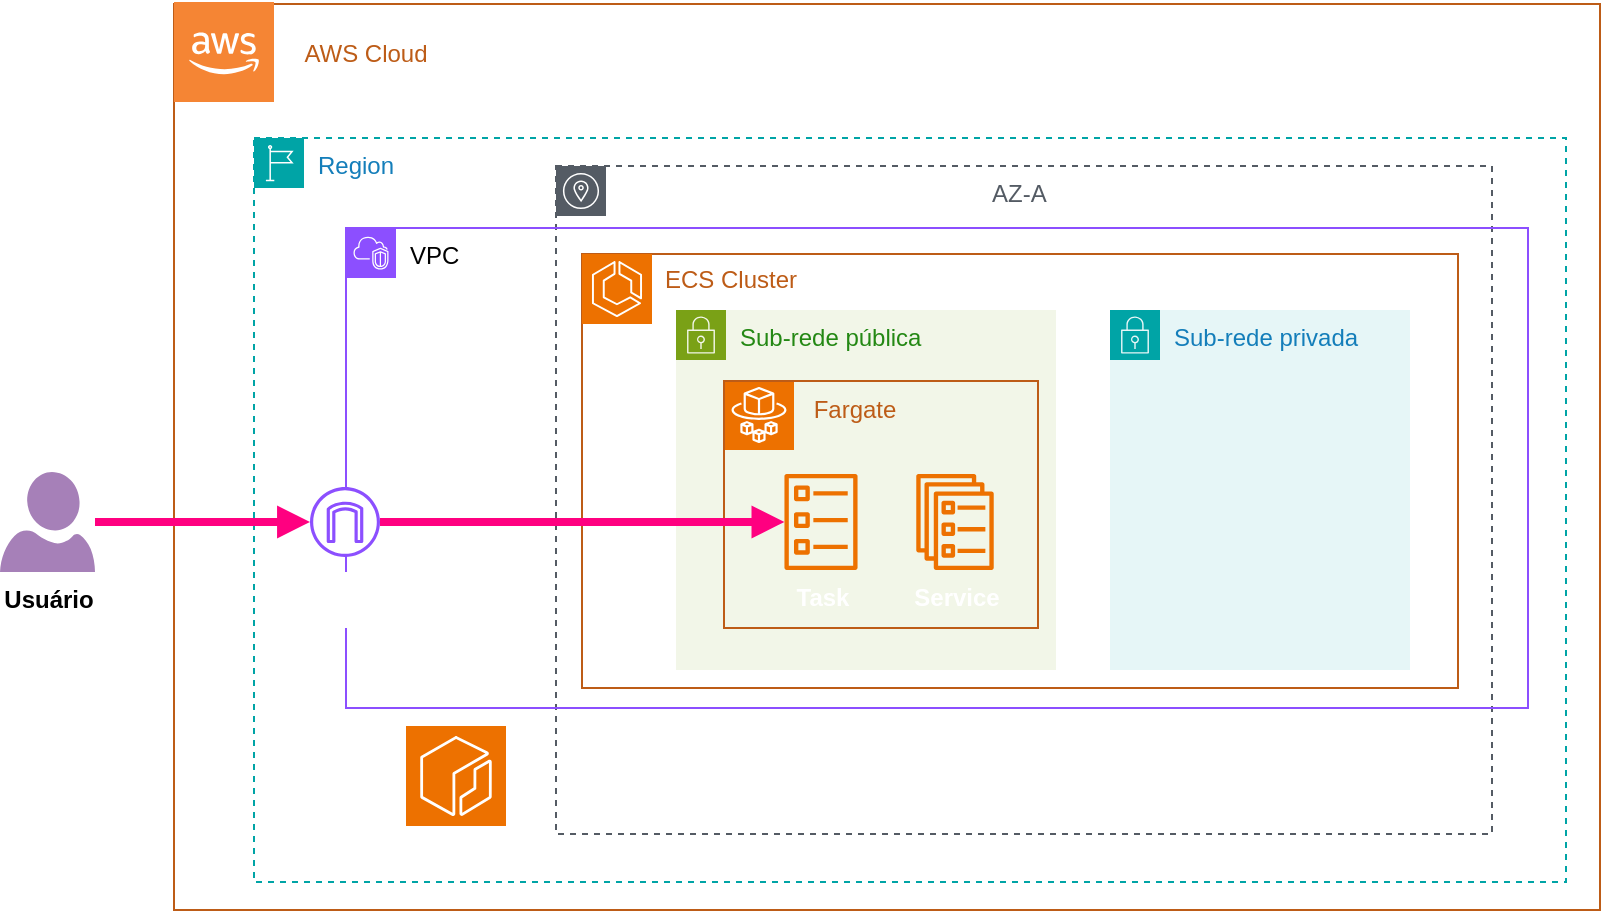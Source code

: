 <mxfile version="26.1.1">
  <diagram name="Página-1" id="wfyRgKYoQnjYxxvyMjMu">
    <mxGraphModel dx="1009" dy="512" grid="0" gridSize="10" guides="1" tooltips="1" connect="1" arrows="1" fold="1" page="1" pageScale="1" pageWidth="2800" pageHeight="2800" math="0" shadow="0">
      <root>
        <mxCell id="0" />
        <mxCell id="1" parent="0" />
        <mxCell id="K47MxZkEz5uFrsWBVycm-2" value="" style="rounded=0;whiteSpace=wrap;html=1;fillColor=none;strokeColor=light-dark(#BD5C17,#BD5C17);movable=1;resizable=1;rotatable=1;deletable=1;editable=1;locked=0;connectable=1;" vertex="1" parent="1">
          <mxGeometry x="400" y="82" width="713" height="453" as="geometry" />
        </mxCell>
        <mxCell id="K47MxZkEz5uFrsWBVycm-17" value="&amp;nbsp; &amp;nbsp; &amp;nbsp; &amp;nbsp; &amp;nbsp; &amp;nbsp; &amp;nbsp; &amp;nbsp; &amp;nbsp; &amp;nbsp; &amp;nbsp; &amp;nbsp; &amp;nbsp; &amp;nbsp; &amp;nbsp; &amp;nbsp; &amp;nbsp; &amp;nbsp; &amp;nbsp; &amp;nbsp; &amp;nbsp; &amp;nbsp; &amp;nbsp; &amp;nbsp; &amp;nbsp; &amp;nbsp; &amp;nbsp; &amp;nbsp; AZ-A" style="sketch=0;outlineConnect=0;gradientColor=none;html=1;whiteSpace=wrap;fontSize=12;fontStyle=0;shape=mxgraph.aws4.group;grIcon=mxgraph.aws4.group_availability_zone;strokeColor=#545B64;fillColor=none;verticalAlign=top;align=left;spacingLeft=30;fontColor=#545B64;dashed=1;movable=1;resizable=1;rotatable=1;deletable=1;editable=1;locked=0;connectable=1;" vertex="1" parent="1">
          <mxGeometry x="591" y="163" width="468" height="334" as="geometry" />
        </mxCell>
        <mxCell id="K47MxZkEz5uFrsWBVycm-23" value="" style="rounded=0;whiteSpace=wrap;html=1;strokeColor=light-dark(#BD5C17,#BD5C17);fillColor=none;" vertex="1" parent="1">
          <mxGeometry x="604" y="207" width="438" height="217" as="geometry" />
        </mxCell>
        <mxCell id="K47MxZkEz5uFrsWBVycm-1" value="" style="outlineConnect=0;dashed=0;verticalLabelPosition=bottom;verticalAlign=top;align=center;html=1;shape=mxgraph.aws3.cloud_2;fillColor=#F58534;gradientColor=none;movable=0;resizable=0;rotatable=0;deletable=0;editable=0;locked=1;connectable=0;" vertex="1" parent="1">
          <mxGeometry x="400" y="81" width="50" height="50" as="geometry" />
        </mxCell>
        <mxCell id="K47MxZkEz5uFrsWBVycm-3" value="Region" style="points=[[0,0],[0.25,0],[0.5,0],[0.75,0],[1,0],[1,0.25],[1,0.5],[1,0.75],[1,1],[0.75,1],[0.5,1],[0.25,1],[0,1],[0,0.75],[0,0.5],[0,0.25]];outlineConnect=0;gradientColor=none;html=1;whiteSpace=wrap;fontSize=12;fontStyle=0;container=0;pointerEvents=0;collapsible=0;recursiveResize=0;shape=mxgraph.aws4.group;grIcon=mxgraph.aws4.group_region;strokeColor=#00A4A6;fillColor=none;verticalAlign=top;align=left;spacingLeft=30;fontColor=#147EBA;dashed=1;movable=1;resizable=1;rotatable=1;deletable=1;editable=1;locked=0;connectable=1;" vertex="1" parent="1">
          <mxGeometry x="440" y="149" width="656" height="372" as="geometry" />
        </mxCell>
        <mxCell id="K47MxZkEz5uFrsWBVycm-4" value="&lt;font style=&quot;color: light-dark(rgb(189, 92, 23), rgb(189, 92, 23));&quot;&gt;AWS Cloud&lt;/font&gt;" style="text;html=1;align=center;verticalAlign=middle;whiteSpace=wrap;rounded=0;movable=1;resizable=1;rotatable=1;deletable=1;editable=1;locked=0;connectable=1;" vertex="1" parent="1">
          <mxGeometry x="454" y="92" width="84" height="30" as="geometry" />
        </mxCell>
        <mxCell id="K47MxZkEz5uFrsWBVycm-16" style="edgeStyle=orthogonalEdgeStyle;rounded=0;orthogonalLoop=1;jettySize=auto;html=1;strokeColor=light-dark(#FF0080,#FF0080);strokeWidth=4;endArrow=block;endFill=1;movable=1;resizable=1;rotatable=1;deletable=1;editable=1;locked=0;connectable=1;" edge="1" parent="1" source="K47MxZkEz5uFrsWBVycm-5" target="K47MxZkEz5uFrsWBVycm-15">
          <mxGeometry relative="1" as="geometry" />
        </mxCell>
        <mxCell id="K47MxZkEz5uFrsWBVycm-5" value="&lt;b&gt;Usuário&lt;/b&gt;" style="verticalLabelPosition=bottom;html=1;verticalAlign=top;align=center;strokeColor=none;fillColor=light-dark(#A680B8,#A680B8);shape=mxgraph.azure.user;movable=1;resizable=1;rotatable=1;deletable=1;editable=1;locked=0;connectable=1;" vertex="1" parent="1">
          <mxGeometry x="313" y="316" width="47.5" height="50" as="geometry" />
        </mxCell>
        <mxCell id="K47MxZkEz5uFrsWBVycm-7" value="" style="sketch=0;points=[[0,0,0],[0.25,0,0],[0.5,0,0],[0.75,0,0],[1,0,0],[0,1,0],[0.25,1,0],[0.5,1,0],[0.75,1,0],[1,1,0],[0,0.25,0],[0,0.5,0],[0,0.75,0],[1,0.25,0],[1,0.5,0],[1,0.75,0]];outlineConnect=0;fontColor=#232F3E;fillColor=#ED7100;strokeColor=#ffffff;dashed=0;verticalLabelPosition=bottom;verticalAlign=top;align=center;html=1;fontSize=12;fontStyle=0;aspect=fixed;shape=mxgraph.aws4.resourceIcon;resIcon=mxgraph.aws4.ecs;movable=1;resizable=1;rotatable=1;deletable=1;editable=1;locked=0;connectable=1;" vertex="1" parent="1">
          <mxGeometry x="604" y="207" width="35" height="35" as="geometry" />
        </mxCell>
        <mxCell id="K47MxZkEz5uFrsWBVycm-24" value="&lt;font style=&quot;color: light-dark(rgb(189, 92, 23), rgb(189, 92, 23));&quot;&gt;ECS Cluster&lt;/font&gt;" style="text;html=1;align=center;verticalAlign=middle;whiteSpace=wrap;rounded=0;" vertex="1" parent="1">
          <mxGeometry x="632" y="205" width="93" height="30" as="geometry" />
        </mxCell>
        <mxCell id="K47MxZkEz5uFrsWBVycm-11" value="&lt;font style=&quot;color: light-dark(rgb(0, 0, 0), rgb(178, 102, 255));&quot;&gt;VPC&lt;/font&gt;" style="points=[[0,0],[0.25,0],[0.5,0],[0.75,0],[1,0],[1,0.25],[1,0.5],[1,0.75],[1,1],[0.75,1],[0.5,1],[0.25,1],[0,1],[0,0.75],[0,0.5],[0,0.25]];outlineConnect=0;gradientColor=none;html=1;whiteSpace=wrap;fontSize=12;fontStyle=0;container=0;pointerEvents=0;collapsible=0;recursiveResize=0;shape=mxgraph.aws4.group;grIcon=mxgraph.aws4.group_vpc2;strokeColor=#8C4FFF;fillColor=none;verticalAlign=top;align=left;spacingLeft=30;fontColor=#AAB7B8;dashed=0;movable=1;resizable=1;rotatable=1;deletable=1;editable=1;locked=0;connectable=1;" vertex="1" parent="1">
          <mxGeometry x="486" y="194" width="591" height="240" as="geometry" />
        </mxCell>
        <mxCell id="K47MxZkEz5uFrsWBVycm-6" value="&lt;b&gt;&lt;font style=&quot;color: light-dark(rgb(255, 255, 255), rgb(255, 255, 255));&quot;&gt;ECR&lt;/font&gt;&lt;/b&gt;" style="sketch=0;points=[[0,0,0],[0.25,0,0],[0.5,0,0],[0.75,0,0],[1,0,0],[0,1,0],[0.25,1,0],[0.5,1,0],[0.75,1,0],[1,1,0],[0,0.25,0],[0,0.5,0],[0,0.75,0],[1,0.25,0],[1,0.5,0],[1,0.75,0]];outlineConnect=0;fontColor=#232F3E;fillColor=#ED7100;strokeColor=#ffffff;dashed=0;verticalLabelPosition=bottom;verticalAlign=top;align=center;html=1;fontSize=12;fontStyle=0;aspect=fixed;shape=mxgraph.aws4.resourceIcon;resIcon=mxgraph.aws4.ecr;movable=1;resizable=1;rotatable=1;deletable=1;editable=1;locked=0;connectable=1;" vertex="1" parent="1">
          <mxGeometry x="516" y="443" width="50" height="50" as="geometry" />
        </mxCell>
        <mxCell id="K47MxZkEz5uFrsWBVycm-14" value="" style="ellipse;whiteSpace=wrap;html=1;aspect=fixed;fillColor=default;strokeColor=none;movable=1;resizable=1;rotatable=1;deletable=1;editable=1;locked=0;connectable=1;" vertex="1" parent="1">
          <mxGeometry x="471" y="323.5" width="34" height="34" as="geometry" />
        </mxCell>
        <mxCell id="K47MxZkEz5uFrsWBVycm-15" value="&lt;b&gt;&lt;font style=&quot;color: light-dark(rgb(255, 255, 255), rgb(255, 255, 255)); background-color: light-dark(#ffffff, var(--ge-dark-color, #121212));&quot;&gt;Internet&lt;br&gt;Gateway&lt;/font&gt;&lt;/b&gt;" style="sketch=0;outlineConnect=0;fontColor=#232F3E;gradientColor=none;fillColor=#8C4FFF;strokeColor=none;dashed=0;verticalLabelPosition=bottom;verticalAlign=top;align=center;html=1;fontSize=12;fontStyle=0;aspect=fixed;pointerEvents=1;shape=mxgraph.aws4.internet_gateway;movable=1;resizable=1;rotatable=1;deletable=1;editable=1;locked=0;connectable=1;" vertex="1" parent="1">
          <mxGeometry x="468" y="323.5" width="35" height="35" as="geometry" />
        </mxCell>
        <mxCell id="K47MxZkEz5uFrsWBVycm-19" value="Sub-rede pública" style="points=[[0,0],[0.25,0],[0.5,0],[0.75,0],[1,0],[1,0.25],[1,0.5],[1,0.75],[1,1],[0.75,1],[0.5,1],[0.25,1],[0,1],[0,0.75],[0,0.5],[0,0.25]];outlineConnect=0;gradientColor=none;html=1;whiteSpace=wrap;fontSize=12;fontStyle=0;container=0;pointerEvents=0;collapsible=0;recursiveResize=0;shape=mxgraph.aws4.group;grIcon=mxgraph.aws4.group_security_group;grStroke=0;strokeColor=#7AA116;fillColor=#F2F6E8;verticalAlign=top;align=left;spacingLeft=30;fontColor=#248814;dashed=0;" vertex="1" parent="1">
          <mxGeometry x="651" y="235" width="190" height="180" as="geometry" />
        </mxCell>
        <mxCell id="K47MxZkEz5uFrsWBVycm-20" value="Sub-rede privada" style="points=[[0,0],[0.25,0],[0.5,0],[0.75,0],[1,0],[1,0.25],[1,0.5],[1,0.75],[1,1],[0.75,1],[0.5,1],[0.25,1],[0,1],[0,0.75],[0,0.5],[0,0.25]];outlineConnect=0;gradientColor=none;html=1;whiteSpace=wrap;fontSize=12;fontStyle=0;container=1;pointerEvents=0;collapsible=0;recursiveResize=0;shape=mxgraph.aws4.group;grIcon=mxgraph.aws4.group_security_group;grStroke=0;strokeColor=#00A4A6;fillColor=#E6F6F7;verticalAlign=top;align=left;spacingLeft=30;fontColor=#147EBA;dashed=0;" vertex="1" parent="1">
          <mxGeometry x="868" y="235" width="150" height="180" as="geometry" />
        </mxCell>
        <mxCell id="K47MxZkEz5uFrsWBVycm-10" value="" style="sketch=0;points=[[0,0,0],[0.25,0,0],[0.5,0,0],[0.75,0,0],[1,0,0],[0,1,0],[0.25,1,0],[0.5,1,0],[0.75,1,0],[1,1,0],[0,0.25,0],[0,0.5,0],[0,0.75,0],[1,0.25,0],[1,0.5,0],[1,0.75,0]];outlineConnect=0;fontColor=#232F3E;fillColor=#ED7100;strokeColor=#ffffff;dashed=0;verticalLabelPosition=bottom;verticalAlign=top;align=center;html=1;fontSize=12;fontStyle=0;aspect=fixed;shape=mxgraph.aws4.resourceIcon;resIcon=mxgraph.aws4.fargate;movable=1;resizable=1;rotatable=1;deletable=1;editable=1;locked=0;connectable=1;" vertex="1" parent="1">
          <mxGeometry x="675" y="270" width="35" height="35" as="geometry" />
        </mxCell>
        <mxCell id="K47MxZkEz5uFrsWBVycm-46" value="&lt;font color=&quot;#bd5c17&quot;&gt;Fargate&lt;/font&gt;" style="text;html=1;align=center;verticalAlign=middle;whiteSpace=wrap;rounded=0;" vertex="1" parent="1">
          <mxGeometry x="694" y="270" width="93" height="30" as="geometry" />
        </mxCell>
        <mxCell id="K47MxZkEz5uFrsWBVycm-47" value="" style="rounded=0;whiteSpace=wrap;html=1;fillColor=none;strokeColor=light-dark(#BD5C17,#BD5C17);movable=1;resizable=1;rotatable=1;deletable=1;editable=1;locked=0;connectable=1;" vertex="1" parent="1">
          <mxGeometry x="675" y="270.5" width="157" height="123.5" as="geometry" />
        </mxCell>
        <mxCell id="K47MxZkEz5uFrsWBVycm-8" value="&lt;b&gt;&lt;font style=&quot;color: light-dark(rgb(255, 255, 255), rgb(255, 255, 255));&quot;&gt;Task&lt;/font&gt;&lt;/b&gt;" style="sketch=0;outlineConnect=0;fontColor=#232F3E;gradientColor=none;fillColor=#ED7100;strokeColor=none;dashed=0;verticalLabelPosition=bottom;verticalAlign=top;align=center;html=1;fontSize=12;fontStyle=0;aspect=fixed;pointerEvents=1;shape=mxgraph.aws4.ecs_task;movable=1;resizable=1;rotatable=1;deletable=1;editable=1;locked=0;connectable=1;" vertex="1" parent="1">
          <mxGeometry x="705" y="317" width="37" height="48" as="geometry" />
        </mxCell>
        <mxCell id="K47MxZkEz5uFrsWBVycm-9" value="&lt;font style=&quot;color: light-dark(rgb(255, 255, 255), rgb(255, 255, 255));&quot;&gt;&lt;b&gt;Service&lt;/b&gt;&lt;/font&gt;" style="sketch=0;outlineConnect=0;fontColor=#232F3E;gradientColor=none;fillColor=#ED7100;strokeColor=none;dashed=0;verticalLabelPosition=bottom;verticalAlign=top;align=center;html=1;fontSize=12;fontStyle=0;aspect=fixed;pointerEvents=1;shape=mxgraph.aws4.ecs_service;movable=1;resizable=1;rotatable=1;deletable=1;editable=1;locked=0;connectable=1;" vertex="1" parent="1">
          <mxGeometry x="771" y="317" width="39" height="48" as="geometry" />
        </mxCell>
        <mxCell id="K47MxZkEz5uFrsWBVycm-48" style="edgeStyle=orthogonalEdgeStyle;rounded=0;orthogonalLoop=1;jettySize=auto;html=1;strokeColor=light-dark(#FF0080,#FF0080);strokeWidth=4;endArrow=block;endFill=1;" edge="1" parent="1" source="K47MxZkEz5uFrsWBVycm-15" target="K47MxZkEz5uFrsWBVycm-8">
          <mxGeometry relative="1" as="geometry" />
        </mxCell>
      </root>
    </mxGraphModel>
  </diagram>
</mxfile>
